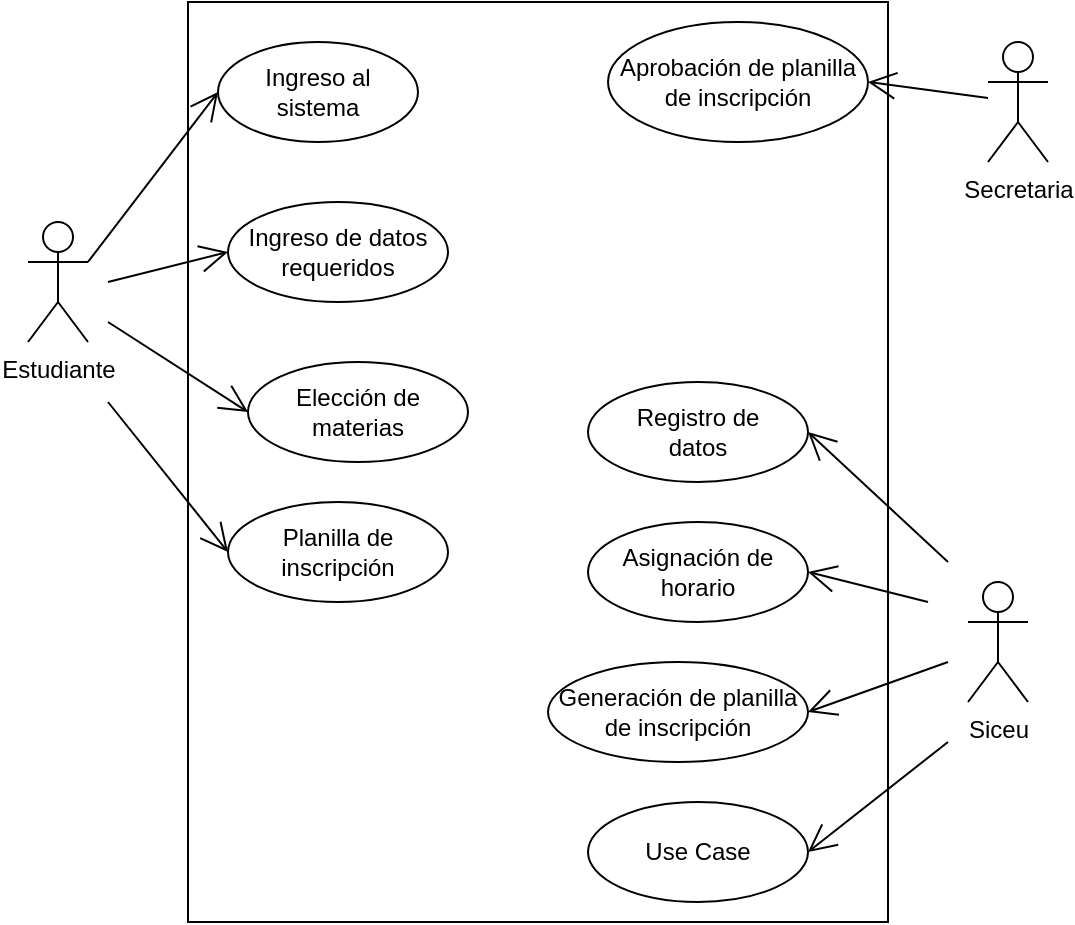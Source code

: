 <mxfile version="21.5.2" type="github">
  <diagram name="Página-1" id="qoe8vgORaRIKNoJuuk16">
    <mxGraphModel dx="794" dy="738" grid="1" gridSize="10" guides="1" tooltips="1" connect="1" arrows="1" fold="1" page="1" pageScale="1" pageWidth="850" pageHeight="1100" math="0" shadow="0">
      <root>
        <mxCell id="0" />
        <mxCell id="1" parent="0" />
        <mxCell id="eTYiFXuetqOa6vKXWHsb-16" value="" style="rounded=0;whiteSpace=wrap;html=1;" parent="1" vertex="1">
          <mxGeometry x="210" y="50" width="350" height="460" as="geometry" />
        </mxCell>
        <mxCell id="eTYiFXuetqOa6vKXWHsb-1" value="&lt;font style=&quot;vertical-align: inherit;&quot;&gt;&lt;font style=&quot;vertical-align: inherit;&quot;&gt;Estudiante&lt;/font&gt;&lt;/font&gt;" style="shape=umlActor;verticalLabelPosition=bottom;verticalAlign=top;html=1;" parent="1" vertex="1">
          <mxGeometry x="130" y="160" width="30" height="60" as="geometry" />
        </mxCell>
        <mxCell id="eTYiFXuetqOa6vKXWHsb-2" value="&lt;font style=&quot;vertical-align: inherit;&quot;&gt;&lt;font style=&quot;vertical-align: inherit;&quot;&gt;Secretaria&lt;/font&gt;&lt;/font&gt;" style="shape=umlActor;verticalLabelPosition=bottom;verticalAlign=top;html=1;" parent="1" vertex="1">
          <mxGeometry x="610" y="70" width="30" height="60" as="geometry" />
        </mxCell>
        <mxCell id="eTYiFXuetqOa6vKXWHsb-3" value="&lt;font style=&quot;vertical-align: inherit;&quot;&gt;&lt;font style=&quot;vertical-align: inherit;&quot;&gt;Siceu&lt;/font&gt;&lt;/font&gt;" style="shape=umlActor;verticalLabelPosition=bottom;verticalAlign=top;html=1;" parent="1" vertex="1">
          <mxGeometry x="600" y="340" width="30" height="60" as="geometry" />
        </mxCell>
        <mxCell id="eTYiFXuetqOa6vKXWHsb-4" value="&lt;font style=&quot;vertical-align: inherit;&quot;&gt;&lt;font style=&quot;vertical-align: inherit;&quot;&gt;Ingreso al&lt;br&gt;sistema&lt;/font&gt;&lt;/font&gt;" style="ellipse;whiteSpace=wrap;html=1;" parent="1" vertex="1">
          <mxGeometry x="225" y="70" width="100" height="50" as="geometry" />
        </mxCell>
        <mxCell id="eTYiFXuetqOa6vKXWHsb-5" value="&lt;font style=&quot;vertical-align: inherit;&quot;&gt;&lt;font style=&quot;vertical-align: inherit;&quot;&gt;Ingreso de datos requeridos&lt;/font&gt;&lt;/font&gt;" style="ellipse;whiteSpace=wrap;html=1;" parent="1" vertex="1">
          <mxGeometry x="230" y="150" width="110" height="50" as="geometry" />
        </mxCell>
        <mxCell id="eTYiFXuetqOa6vKXWHsb-6" value="&lt;font style=&quot;vertical-align: inherit;&quot;&gt;&lt;font style=&quot;vertical-align: inherit;&quot;&gt;Elección de materias&lt;/font&gt;&lt;/font&gt;" style="ellipse;whiteSpace=wrap;html=1;" parent="1" vertex="1">
          <mxGeometry x="240" y="230" width="110" height="50" as="geometry" />
        </mxCell>
        <mxCell id="eTYiFXuetqOa6vKXWHsb-7" value="&lt;font style=&quot;vertical-align: inherit;&quot;&gt;&lt;font style=&quot;vertical-align: inherit;&quot;&gt;Registro de &lt;br&gt;datos&lt;/font&gt;&lt;/font&gt;" style="ellipse;whiteSpace=wrap;html=1;" parent="1" vertex="1">
          <mxGeometry x="410" y="240" width="110" height="50" as="geometry" />
        </mxCell>
        <mxCell id="eTYiFXuetqOa6vKXWHsb-8" value="&lt;font style=&quot;vertical-align: inherit;&quot;&gt;&lt;font style=&quot;vertical-align: inherit;&quot;&gt;Asignación de horario&lt;/font&gt;&lt;/font&gt;" style="ellipse;whiteSpace=wrap;html=1;" parent="1" vertex="1">
          <mxGeometry x="410" y="310" width="110" height="50" as="geometry" />
        </mxCell>
        <mxCell id="eTYiFXuetqOa6vKXWHsb-9" value="&lt;font style=&quot;vertical-align: inherit;&quot;&gt;&lt;font style=&quot;vertical-align: inherit;&quot;&gt;&lt;font style=&quot;vertical-align: inherit;&quot;&gt;&lt;font style=&quot;vertical-align: inherit;&quot;&gt;&lt;font style=&quot;vertical-align: inherit;&quot;&gt;&lt;font style=&quot;vertical-align: inherit;&quot;&gt;Aprobación de planilla de inscripción&lt;/font&gt;&lt;/font&gt;&lt;/font&gt;&lt;/font&gt;&lt;/font&gt;&lt;/font&gt;" style="ellipse;whiteSpace=wrap;html=1;" parent="1" vertex="1">
          <mxGeometry x="420" y="60" width="130" height="60" as="geometry" />
        </mxCell>
        <mxCell id="eTYiFXuetqOa6vKXWHsb-10" value="&lt;font style=&quot;vertical-align: inherit;&quot;&gt;&lt;font style=&quot;vertical-align: inherit;&quot;&gt;Generación de planilla de inscripción&lt;/font&gt;&lt;/font&gt;" style="ellipse;whiteSpace=wrap;html=1;" parent="1" vertex="1">
          <mxGeometry x="390" y="380" width="130" height="50" as="geometry" />
        </mxCell>
        <mxCell id="eTYiFXuetqOa6vKXWHsb-11" value="Use Case" style="ellipse;whiteSpace=wrap;html=1;" parent="1" vertex="1">
          <mxGeometry x="410" y="450" width="110" height="50" as="geometry" />
        </mxCell>
        <mxCell id="eTYiFXuetqOa6vKXWHsb-12" value="&lt;font style=&quot;vertical-align: inherit;&quot;&gt;&lt;font style=&quot;vertical-align: inherit;&quot;&gt;Planilla de inscripción&lt;/font&gt;&lt;/font&gt;" style="ellipse;whiteSpace=wrap;html=1;" parent="1" vertex="1">
          <mxGeometry x="230" y="300" width="110" height="50" as="geometry" />
        </mxCell>
        <mxCell id="Qh0YcGE0ahicmT0XeAKt-1" value="" style="endArrow=open;endFill=1;endSize=12;html=1;rounded=0;exitX=1;exitY=0.333;exitDx=0;exitDy=0;exitPerimeter=0;entryX=0;entryY=0.5;entryDx=0;entryDy=0;" edge="1" parent="1" source="eTYiFXuetqOa6vKXWHsb-1" target="eTYiFXuetqOa6vKXWHsb-4">
          <mxGeometry width="160" relative="1" as="geometry">
            <mxPoint x="330" y="280" as="sourcePoint" />
            <mxPoint x="490" y="280" as="targetPoint" />
          </mxGeometry>
        </mxCell>
        <mxCell id="Qh0YcGE0ahicmT0XeAKt-2" value="" style="endArrow=open;endFill=1;endSize=12;html=1;rounded=0;exitX=1;exitY=0.333;exitDx=0;exitDy=0;exitPerimeter=0;entryX=0;entryY=0.5;entryDx=0;entryDy=0;" edge="1" parent="1" target="eTYiFXuetqOa6vKXWHsb-5">
          <mxGeometry width="160" relative="1" as="geometry">
            <mxPoint x="170" y="190" as="sourcePoint" />
            <mxPoint x="235" y="105" as="targetPoint" />
          </mxGeometry>
        </mxCell>
        <mxCell id="Qh0YcGE0ahicmT0XeAKt-3" value="" style="endArrow=open;endFill=1;endSize=12;html=1;rounded=0;entryX=0;entryY=0.5;entryDx=0;entryDy=0;" edge="1" parent="1" target="eTYiFXuetqOa6vKXWHsb-6">
          <mxGeometry width="160" relative="1" as="geometry">
            <mxPoint x="170" y="210" as="sourcePoint" />
            <mxPoint x="240" y="185" as="targetPoint" />
          </mxGeometry>
        </mxCell>
        <mxCell id="Qh0YcGE0ahicmT0XeAKt-4" value="" style="endArrow=open;endFill=1;endSize=12;html=1;rounded=0;entryX=0;entryY=0.5;entryDx=0;entryDy=0;" edge="1" parent="1" target="eTYiFXuetqOa6vKXWHsb-12">
          <mxGeometry width="160" relative="1" as="geometry">
            <mxPoint x="170" y="250" as="sourcePoint" />
            <mxPoint x="250" y="265" as="targetPoint" />
          </mxGeometry>
        </mxCell>
        <mxCell id="Qh0YcGE0ahicmT0XeAKt-5" value="" style="endArrow=open;endFill=1;endSize=12;html=1;rounded=0;entryX=1;entryY=0.5;entryDx=0;entryDy=0;" edge="1" parent="1" target="eTYiFXuetqOa6vKXWHsb-7">
          <mxGeometry width="160" relative="1" as="geometry">
            <mxPoint x="590" y="330" as="sourcePoint" />
            <mxPoint x="490" y="280" as="targetPoint" />
          </mxGeometry>
        </mxCell>
        <mxCell id="Qh0YcGE0ahicmT0XeAKt-6" value="" style="endArrow=open;endFill=1;endSize=12;html=1;rounded=0;entryX=1;entryY=0.5;entryDx=0;entryDy=0;" edge="1" parent="1" target="eTYiFXuetqOa6vKXWHsb-8">
          <mxGeometry width="160" relative="1" as="geometry">
            <mxPoint x="580" y="350" as="sourcePoint" />
            <mxPoint x="530" y="275" as="targetPoint" />
          </mxGeometry>
        </mxCell>
        <mxCell id="Qh0YcGE0ahicmT0XeAKt-7" value="" style="endArrow=open;endFill=1;endSize=12;html=1;rounded=0;entryX=1;entryY=0.5;entryDx=0;entryDy=0;" edge="1" parent="1" target="eTYiFXuetqOa6vKXWHsb-10">
          <mxGeometry width="160" relative="1" as="geometry">
            <mxPoint x="590" y="380" as="sourcePoint" />
            <mxPoint x="530" y="345" as="targetPoint" />
          </mxGeometry>
        </mxCell>
        <mxCell id="Qh0YcGE0ahicmT0XeAKt-8" value="" style="endArrow=open;endFill=1;endSize=12;html=1;rounded=0;entryX=1;entryY=0.5;entryDx=0;entryDy=0;" edge="1" parent="1" target="eTYiFXuetqOa6vKXWHsb-11">
          <mxGeometry width="160" relative="1" as="geometry">
            <mxPoint x="590" y="420" as="sourcePoint" />
            <mxPoint x="530" y="415" as="targetPoint" />
          </mxGeometry>
        </mxCell>
        <mxCell id="Qh0YcGE0ahicmT0XeAKt-9" value="" style="endArrow=open;endFill=1;endSize=12;html=1;rounded=0;entryX=1;entryY=0.5;entryDx=0;entryDy=0;" edge="1" parent="1" source="eTYiFXuetqOa6vKXWHsb-2" target="eTYiFXuetqOa6vKXWHsb-9">
          <mxGeometry width="160" relative="1" as="geometry">
            <mxPoint x="330" y="280" as="sourcePoint" />
            <mxPoint x="490" y="280" as="targetPoint" />
          </mxGeometry>
        </mxCell>
      </root>
    </mxGraphModel>
  </diagram>
</mxfile>

